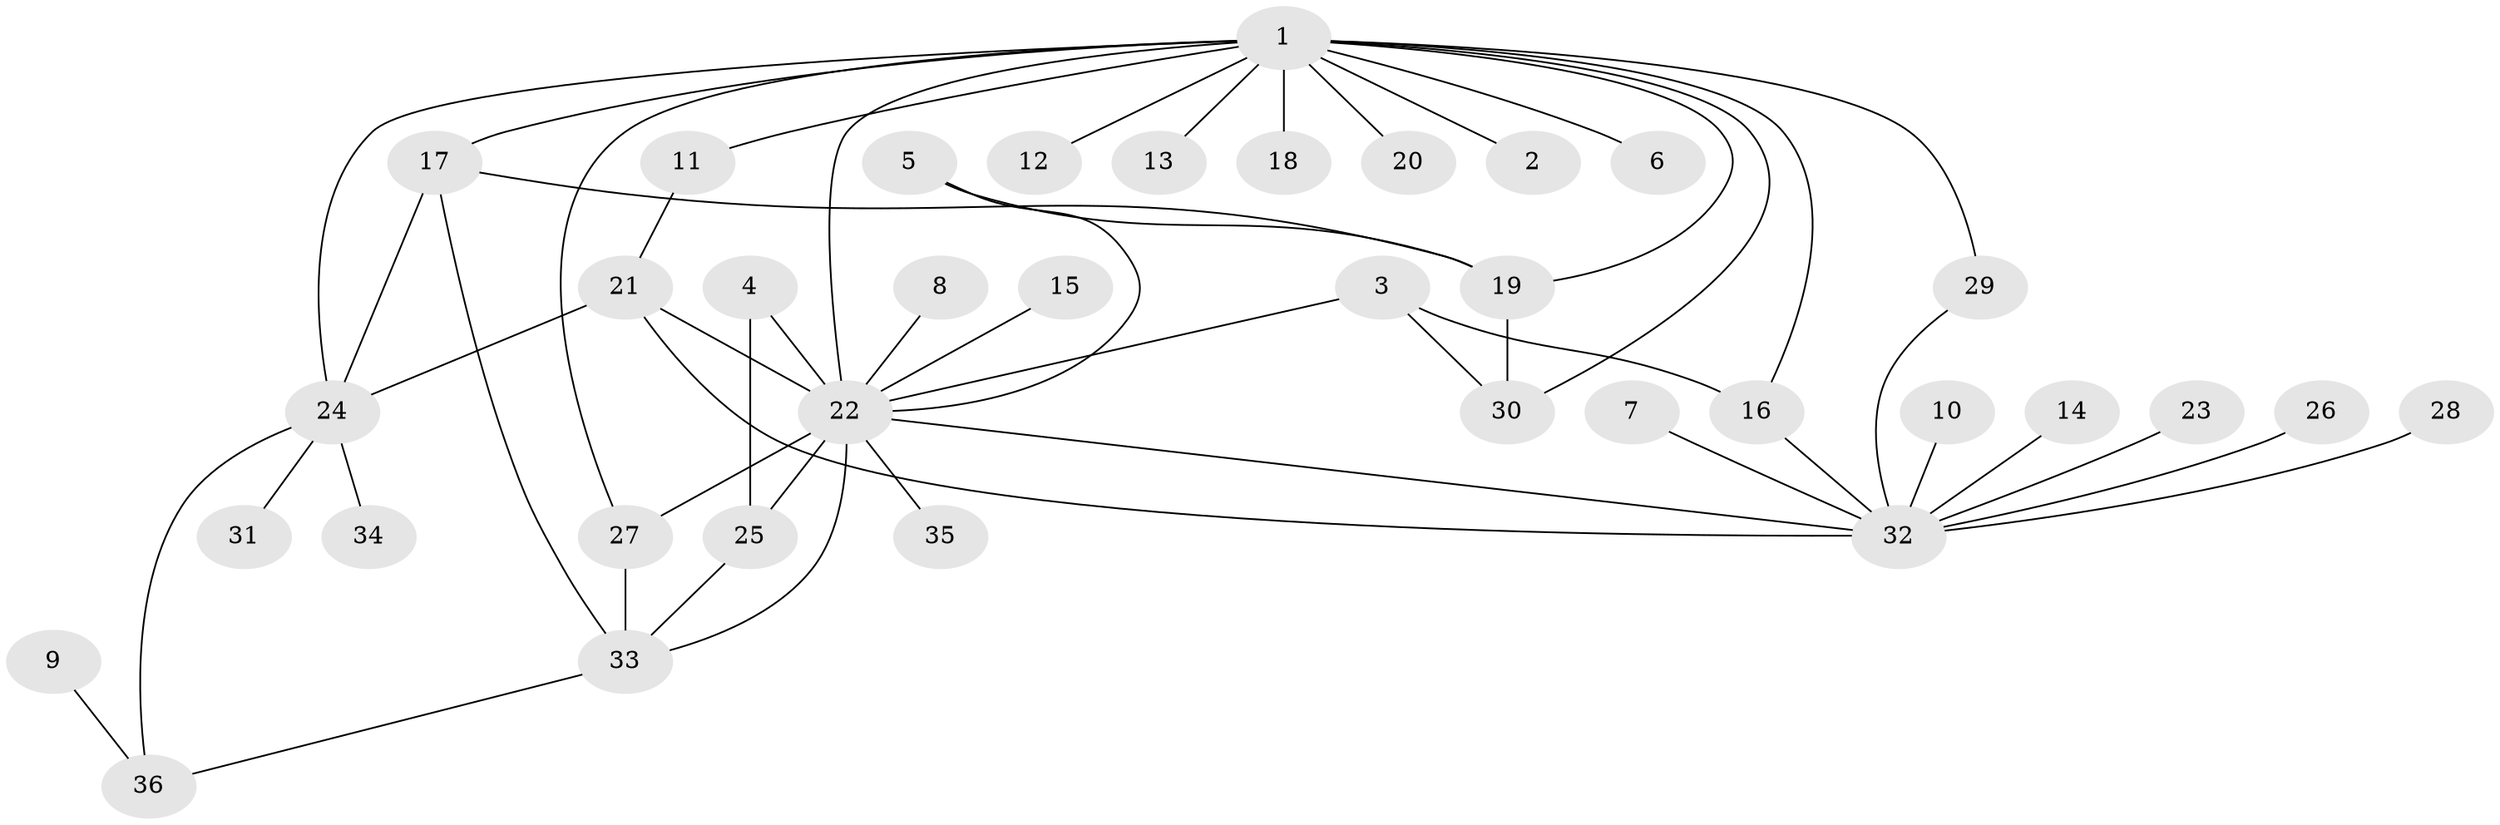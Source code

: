 // original degree distribution, {13: 0.028169014084507043, 10: 0.014084507042253521, 9: 0.014084507042253521, 4: 0.07042253521126761, 1: 0.5070422535211268, 20: 0.014084507042253521, 3: 0.16901408450704225, 5: 0.014084507042253521, 2: 0.14084507042253522, 6: 0.028169014084507043}
// Generated by graph-tools (version 1.1) at 2025/26/03/09/25 03:26:07]
// undirected, 36 vertices, 52 edges
graph export_dot {
graph [start="1"]
  node [color=gray90,style=filled];
  1;
  2;
  3;
  4;
  5;
  6;
  7;
  8;
  9;
  10;
  11;
  12;
  13;
  14;
  15;
  16;
  17;
  18;
  19;
  20;
  21;
  22;
  23;
  24;
  25;
  26;
  27;
  28;
  29;
  30;
  31;
  32;
  33;
  34;
  35;
  36;
  1 -- 2 [weight=1.0];
  1 -- 6 [weight=2.0];
  1 -- 11 [weight=1.0];
  1 -- 12 [weight=1.0];
  1 -- 13 [weight=1.0];
  1 -- 16 [weight=1.0];
  1 -- 17 [weight=1.0];
  1 -- 18 [weight=1.0];
  1 -- 19 [weight=1.0];
  1 -- 20 [weight=1.0];
  1 -- 22 [weight=2.0];
  1 -- 24 [weight=2.0];
  1 -- 27 [weight=1.0];
  1 -- 29 [weight=1.0];
  1 -- 30 [weight=2.0];
  3 -- 16 [weight=1.0];
  3 -- 22 [weight=1.0];
  3 -- 30 [weight=1.0];
  4 -- 22 [weight=2.0];
  4 -- 25 [weight=1.0];
  5 -- 19 [weight=1.0];
  5 -- 22 [weight=1.0];
  7 -- 32 [weight=1.0];
  8 -- 22 [weight=1.0];
  9 -- 36 [weight=1.0];
  10 -- 32 [weight=1.0];
  11 -- 21 [weight=1.0];
  14 -- 32 [weight=1.0];
  15 -- 22 [weight=1.0];
  16 -- 32 [weight=1.0];
  17 -- 19 [weight=1.0];
  17 -- 24 [weight=1.0];
  17 -- 33 [weight=1.0];
  19 -- 30 [weight=1.0];
  21 -- 22 [weight=1.0];
  21 -- 24 [weight=1.0];
  21 -- 32 [weight=1.0];
  22 -- 25 [weight=1.0];
  22 -- 27 [weight=2.0];
  22 -- 32 [weight=1.0];
  22 -- 33 [weight=1.0];
  22 -- 35 [weight=1.0];
  23 -- 32 [weight=1.0];
  24 -- 31 [weight=1.0];
  24 -- 34 [weight=1.0];
  24 -- 36 [weight=1.0];
  25 -- 33 [weight=1.0];
  26 -- 32 [weight=1.0];
  27 -- 33 [weight=1.0];
  28 -- 32 [weight=1.0];
  29 -- 32 [weight=1.0];
  33 -- 36 [weight=1.0];
}
